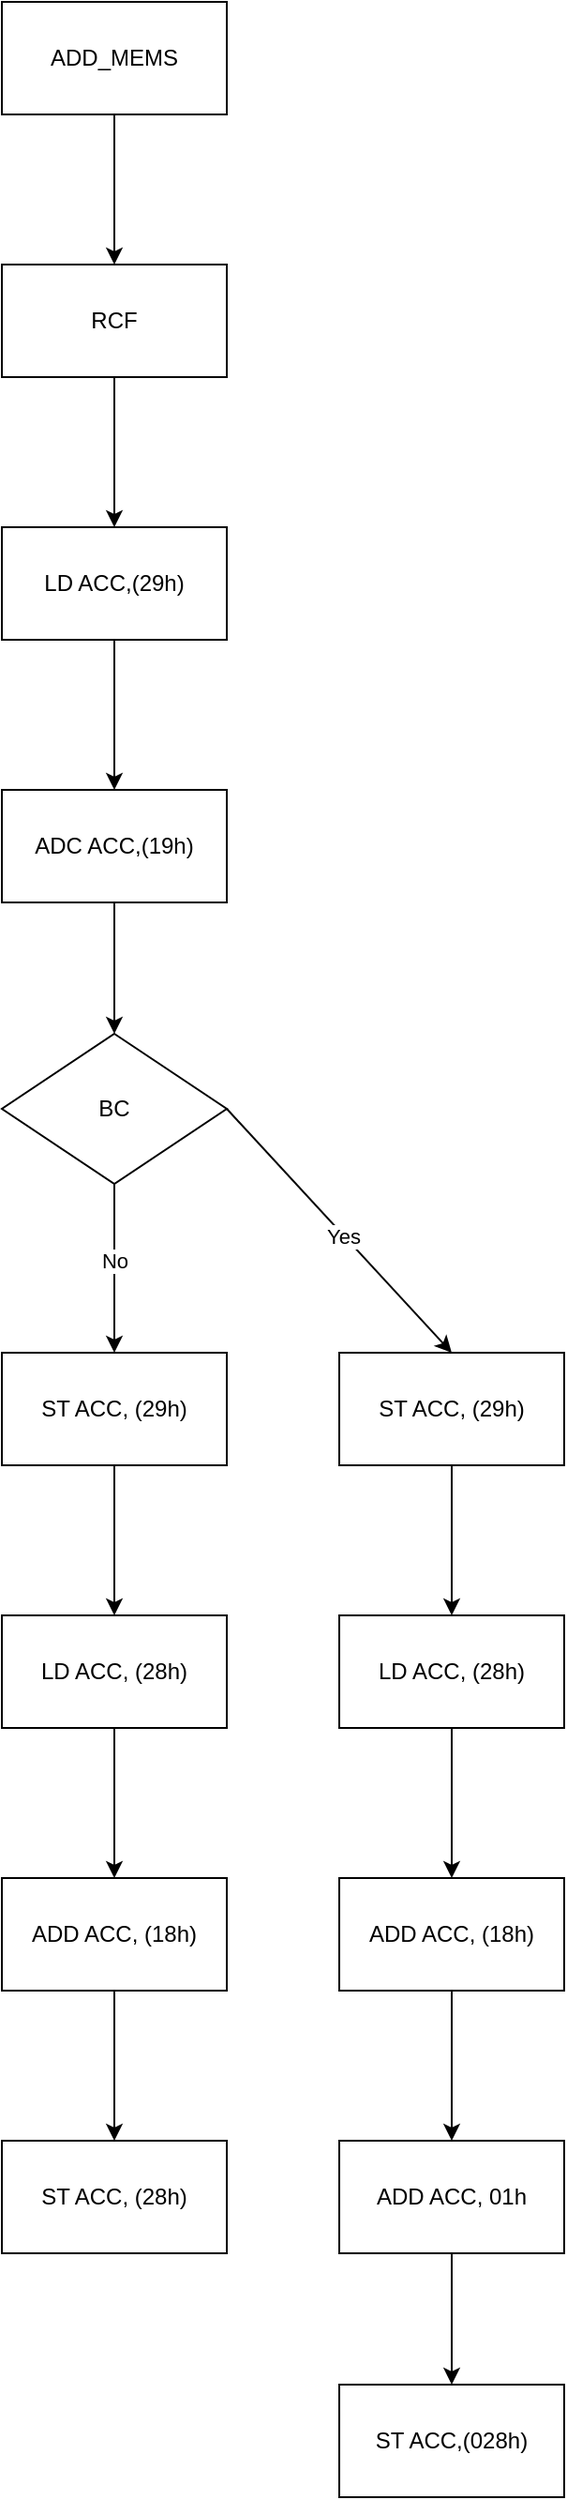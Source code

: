 <mxfile>
    <diagram id="NVPRVFG24w840gBfS4RN" name="ページ1">
        <mxGraphModel dx="365" dy="623" grid="1" gridSize="10" guides="1" tooltips="1" connect="1" arrows="1" fold="1" page="1" pageScale="1" pageWidth="827" pageHeight="1169" math="0" shadow="0">
            <root>
                <mxCell id="0"/>
                <mxCell id="1" parent="0"/>
                <mxCell id="4" value="" style="edgeStyle=none;html=1;" edge="1" parent="1" source="2" target="3">
                    <mxGeometry relative="1" as="geometry"/>
                </mxCell>
                <mxCell id="2" value="ADD_MEMS" style="rounded=0;whiteSpace=wrap;html=1;" vertex="1" parent="1">
                    <mxGeometry x="350" y="290" width="120" height="60" as="geometry"/>
                </mxCell>
                <mxCell id="6" value="" style="edgeStyle=none;html=1;" edge="1" parent="1" source="3" target="5">
                    <mxGeometry relative="1" as="geometry"/>
                </mxCell>
                <mxCell id="3" value="RCF" style="rounded=0;whiteSpace=wrap;html=1;" vertex="1" parent="1">
                    <mxGeometry x="350" y="430" width="120" height="60" as="geometry"/>
                </mxCell>
                <mxCell id="8" value="" style="edgeStyle=none;html=1;" edge="1" parent="1" source="5" target="7">
                    <mxGeometry relative="1" as="geometry"/>
                </mxCell>
                <mxCell id="5" value="&lt;div&gt;LD ACC,(29h)&lt;/div&gt;" style="rounded=0;whiteSpace=wrap;html=1;" vertex="1" parent="1">
                    <mxGeometry x="350" y="570" width="120" height="60" as="geometry"/>
                </mxCell>
                <mxCell id="12" value="" style="edgeStyle=none;html=1;" edge="1" parent="1" source="7" target="11">
                    <mxGeometry relative="1" as="geometry"/>
                </mxCell>
                <mxCell id="7" value="&lt;div&gt;ADC ACC,(19h)&lt;/div&gt;" style="rounded=0;whiteSpace=wrap;html=1;" vertex="1" parent="1">
                    <mxGeometry x="350" y="710" width="120" height="60" as="geometry"/>
                </mxCell>
                <mxCell id="14" value="" style="edgeStyle=none;html=1;" edge="1" parent="1" source="11" target="13">
                    <mxGeometry relative="1" as="geometry"/>
                </mxCell>
                <mxCell id="32" value="No" style="edgeLabel;html=1;align=center;verticalAlign=middle;resizable=0;points=[];" vertex="1" connectable="0" parent="14">
                    <mxGeometry x="-0.089" relative="1" as="geometry">
                        <mxPoint as="offset"/>
                    </mxGeometry>
                </mxCell>
                <mxCell id="31" style="edgeStyle=none;html=1;exitX=1;exitY=0.5;exitDx=0;exitDy=0;entryX=0.5;entryY=0;entryDx=0;entryDy=0;" edge="1" parent="1" source="11" target="22">
                    <mxGeometry relative="1" as="geometry"/>
                </mxCell>
                <mxCell id="33" value="Yes" style="edgeLabel;html=1;align=center;verticalAlign=middle;resizable=0;points=[];" vertex="1" connectable="0" parent="31">
                    <mxGeometry x="0.033" y="-1" relative="1" as="geometry">
                        <mxPoint as="offset"/>
                    </mxGeometry>
                </mxCell>
                <mxCell id="11" value="BC" style="rhombus;whiteSpace=wrap;html=1;rounded=0;" vertex="1" parent="1">
                    <mxGeometry x="350" y="840" width="120" height="80" as="geometry"/>
                </mxCell>
                <mxCell id="16" value="" style="edgeStyle=none;html=1;" edge="1" parent="1" source="13" target="15">
                    <mxGeometry relative="1" as="geometry"/>
                </mxCell>
                <mxCell id="13" value="ST ACC, (29h)" style="whiteSpace=wrap;html=1;rounded=0;" vertex="1" parent="1">
                    <mxGeometry x="350" y="1010" width="120" height="60" as="geometry"/>
                </mxCell>
                <mxCell id="18" value="" style="edgeStyle=none;html=1;" edge="1" parent="1" source="15" target="17">
                    <mxGeometry relative="1" as="geometry"/>
                </mxCell>
                <mxCell id="15" value="LD ACC, (28h)" style="whiteSpace=wrap;html=1;rounded=0;" vertex="1" parent="1">
                    <mxGeometry x="350" y="1150" width="120" height="60" as="geometry"/>
                </mxCell>
                <mxCell id="20" value="" style="edgeStyle=none;html=1;" edge="1" parent="1" source="17" target="19">
                    <mxGeometry relative="1" as="geometry"/>
                </mxCell>
                <mxCell id="17" value="ADD ACC, (18h)" style="whiteSpace=wrap;html=1;rounded=0;" vertex="1" parent="1">
                    <mxGeometry x="350" y="1290" width="120" height="60" as="geometry"/>
                </mxCell>
                <mxCell id="19" value="ST ACC, (28h)" style="whiteSpace=wrap;html=1;rounded=0;" vertex="1" parent="1">
                    <mxGeometry x="350" y="1430" width="120" height="60" as="geometry"/>
                </mxCell>
                <mxCell id="21" value="" style="edgeStyle=none;html=1;" edge="1" parent="1" source="22" target="24">
                    <mxGeometry relative="1" as="geometry"/>
                </mxCell>
                <mxCell id="22" value="ST ACC, (29h)" style="whiteSpace=wrap;html=1;rounded=0;" vertex="1" parent="1">
                    <mxGeometry x="530" y="1010" width="120" height="60" as="geometry"/>
                </mxCell>
                <mxCell id="23" value="" style="edgeStyle=none;html=1;" edge="1" parent="1" source="24" target="26">
                    <mxGeometry relative="1" as="geometry"/>
                </mxCell>
                <mxCell id="24" value="LD ACC, (28h)" style="whiteSpace=wrap;html=1;rounded=0;" vertex="1" parent="1">
                    <mxGeometry x="530" y="1150" width="120" height="60" as="geometry"/>
                </mxCell>
                <mxCell id="29" value="" style="edgeStyle=none;html=1;" edge="1" parent="1" source="26" target="28">
                    <mxGeometry relative="1" as="geometry"/>
                </mxCell>
                <mxCell id="26" value="ADD ACC, (18h)" style="whiteSpace=wrap;html=1;rounded=0;" vertex="1" parent="1">
                    <mxGeometry x="530" y="1290" width="120" height="60" as="geometry"/>
                </mxCell>
                <mxCell id="27" value="ST ACC,(028h)" style="whiteSpace=wrap;html=1;rounded=0;" vertex="1" parent="1">
                    <mxGeometry x="530" y="1560" width="120" height="60" as="geometry"/>
                </mxCell>
                <mxCell id="30" style="edgeStyle=none;html=1;exitX=0.5;exitY=1;exitDx=0;exitDy=0;" edge="1" parent="1" source="28" target="27">
                    <mxGeometry relative="1" as="geometry"/>
                </mxCell>
                <mxCell id="28" value="ADD ACC, 01h" style="whiteSpace=wrap;html=1;rounded=0;" vertex="1" parent="1">
                    <mxGeometry x="530" y="1430" width="120" height="60" as="geometry"/>
                </mxCell>
            </root>
        </mxGraphModel>
    </diagram>
</mxfile>